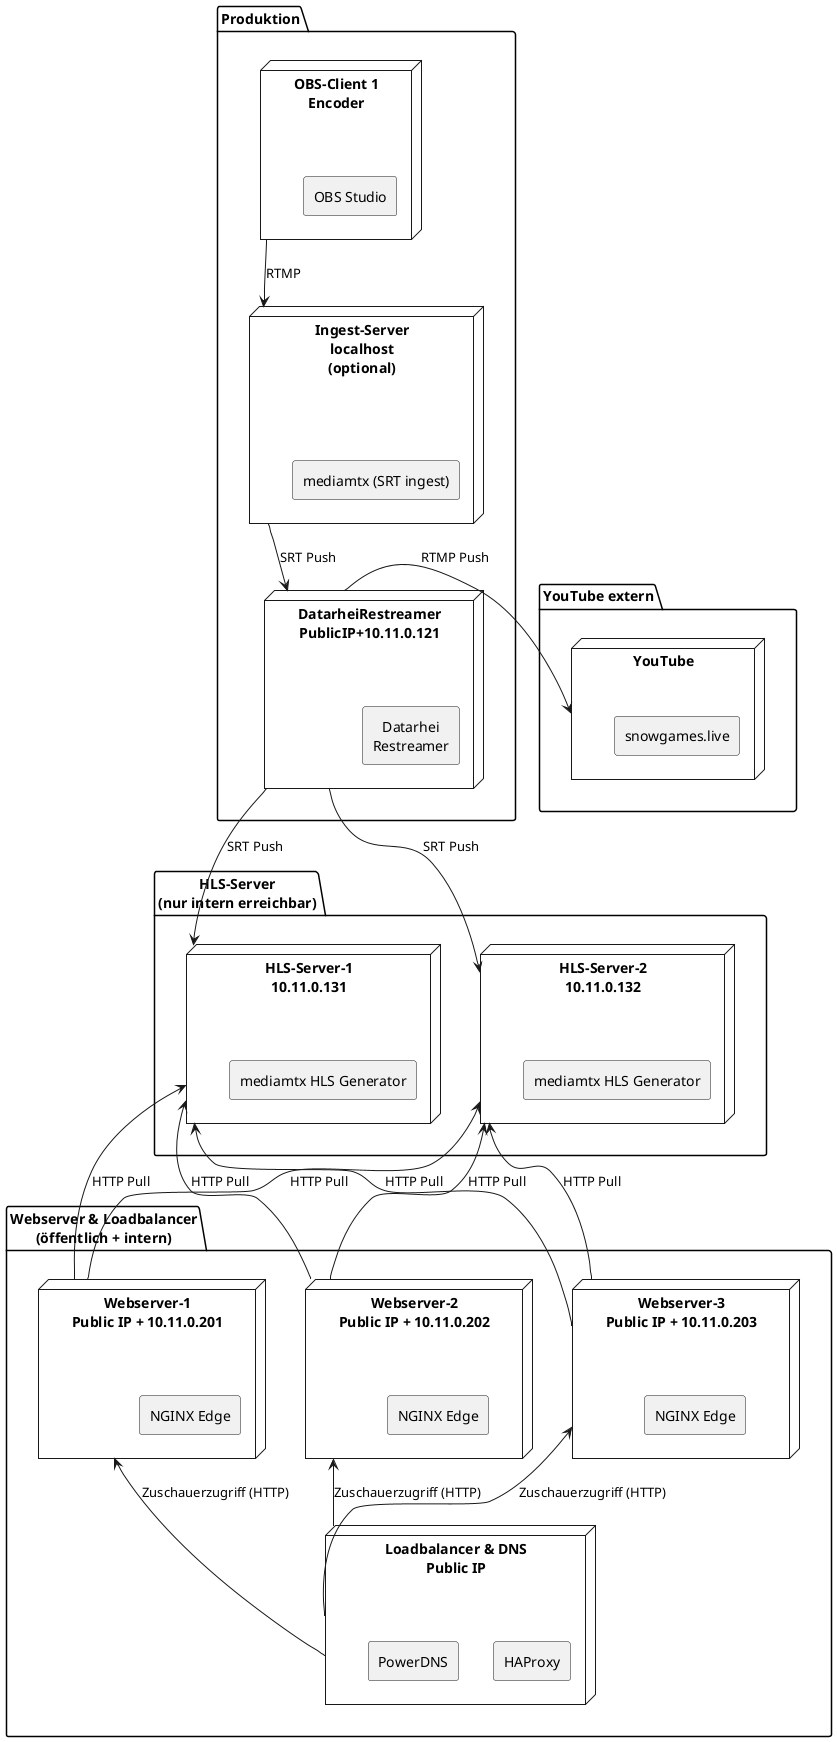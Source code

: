 @startuml

' CDN-Architektur von snowgames.live
' - 1 Stream von OBS → ingest
' - Verteilung via Restreamer zu 2 HLS-Servern
' - 3 Webserver ziehen per HTTP Pull
' - Zuschauerzugriff über Loadbalancer


skinparam componentStyle rectangle
skinparam defaultTextAlignment center
skinparam nodeFontColor Black
skinparam shadowing false

' === Gruppe 1: Produktion ===
package "Produktion" {
  node "OBS-Client 1\nEncoder" as OBS {
    component "OBS Studio"
  }

  node "Ingest-Server\nlocalhost\n(optional)" as Ingest {
    component "mediamtx (SRT ingest)"
  }

  node "DatarheiRestreamer\nPublicIP+10.11.0.121" as R1 {
    component "Datarhei\nRestreamer"
  }


  OBS -down-> Ingest : RTMP
  Ingest -down-> R1 : SRT Push

}

' === Gruppe extern: YouTube ===
package "YouTube extern" {
  node "YouTube" as YT {
    component "snowgames.live"
  }

  R1 -right-> YT : RTMP Push

}

' === Gruppe 2: HLS-Generatoren ===

package "HLS-Server\n(nur intern erreichbar)" {
  node "HLS-Server-1\n10.11.0.131" as HLS1 {
    component "mediamtx HLS Generator" as HLS1c
  }

  node "HLS-Server-2\n10.11.0.132" as HLS2 {
    component "mediamtx HLS Generator" as HLS2c
  }

  R1 -down-> HLS1 : SRT Push
  R1 -down-> HLS2 : SRT Push

}

' === Gruppe 3: Webserver & Loadbalancer ===

package "Webserver & Loadbalancer\n(öffentlich + intern)" {
  node "Webserver-1\nPublic IP + 10.11.0.201" as Web1 {
    component "NGINX Edge" as NGINX1
  }
  node "Webserver-2\nPublic IP + 10.11.0.202" as Web2 {
    component "NGINX Edge" as NGINX2
  }
  node "Webserver-3\nPublic IP + 10.11.0.203" as Web3 {
    component "NGINX Edge" as NGINX3
  }
node "Loadbalancer & DNS\nPublic IP" as LB {
  component "HAProxy" as HA
  component "PowerDNS" as PDNS
}

  LB -up-> Web1 : Zuschauerzugriff (HTTP)
  LB -up-> Web2 : Zuschauerzugriff (HTTP)
  LB -up-> Web3 : Zuschauerzugriff (HTTP)
}

Web1 -up-> HLS1 : HTTP Pull
Web1 -up-> HLS2 : HTTP Pull
Web2 -up-> HLS1 : HTTP Pull
Web2 -up-> HLS2 : HTTP Pull
Web3 -up-> HLS1 : HTTP Pull
Web3 -up-> HLS2 : HTTP Pull


@enduml
